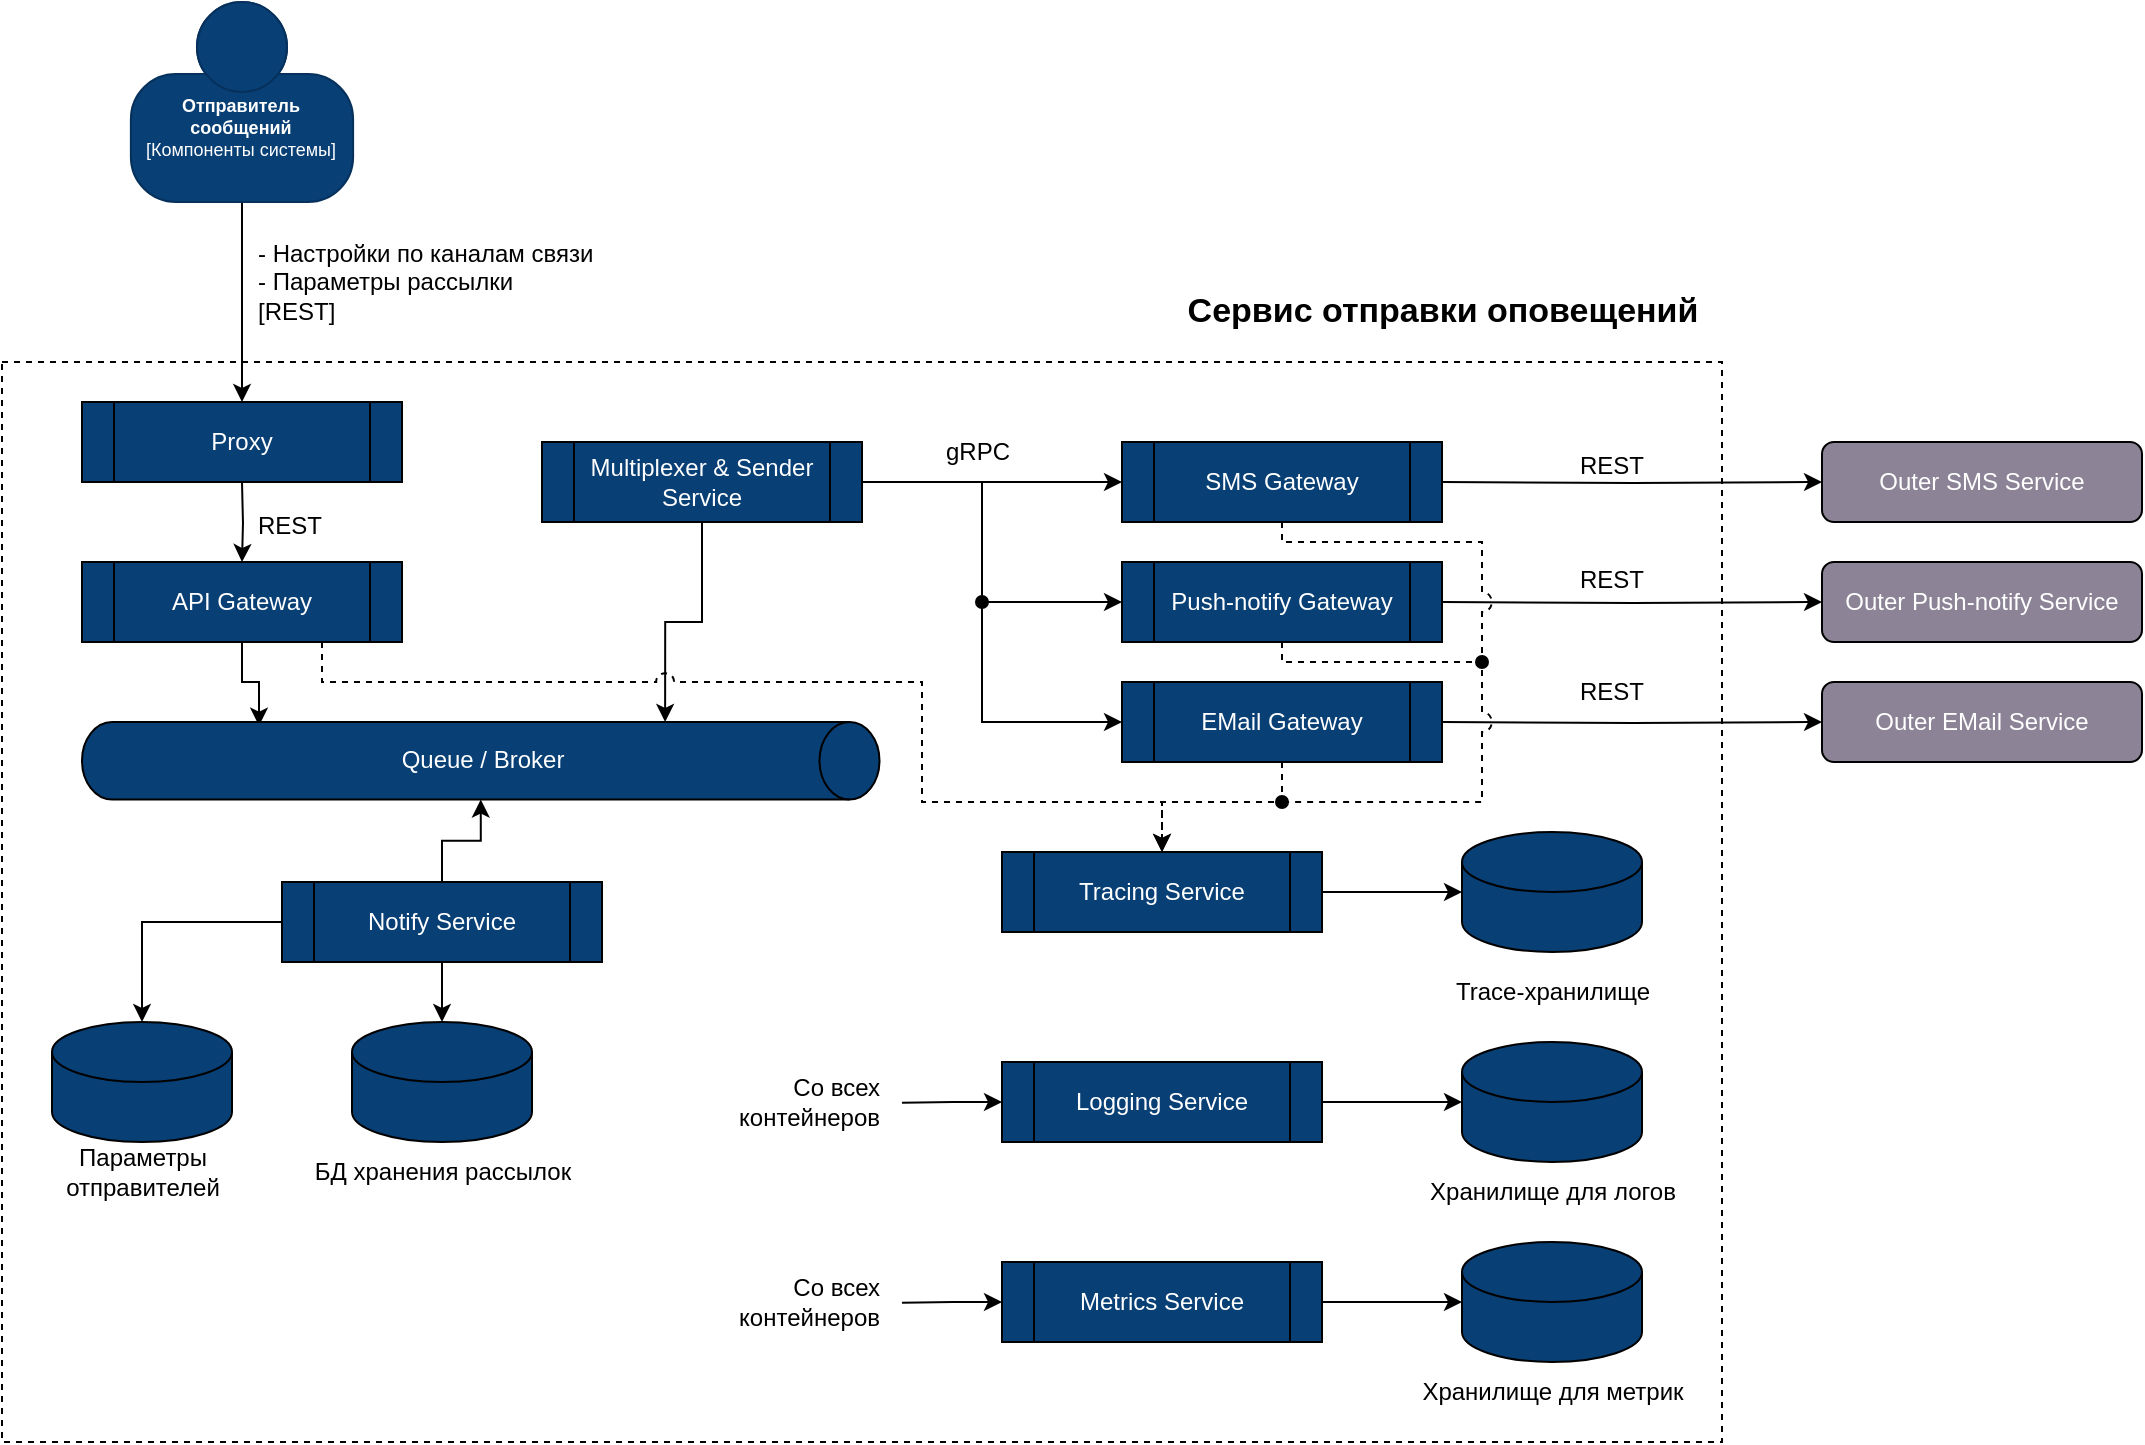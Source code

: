<mxfile version="22.0.2" type="device">
  <diagram name="Page-1" id="RX8Ic-Q-pGjM4rG0O1jk">
    <mxGraphModel dx="1500" dy="897" grid="1" gridSize="10" guides="1" tooltips="1" connect="1" arrows="1" fold="1" page="1" pageScale="1" pageWidth="827" pageHeight="1169" math="0" shadow="0">
      <root>
        <mxCell id="0" />
        <mxCell id="1" parent="0" />
        <mxCell id="bB3IIX2QHAJn2nJlOEOo-78" value="" style="rounded=0;whiteSpace=wrap;html=1;fillColor=none;dashed=1;" parent="1" vertex="1">
          <mxGeometry x="40" y="460" width="860" height="540" as="geometry" />
        </mxCell>
        <mxCell id="bB3IIX2QHAJn2nJlOEOo-15" style="edgeStyle=orthogonalEdgeStyle;rounded=0;orthogonalLoop=1;jettySize=auto;html=1;exitX=0.5;exitY=1;exitDx=0;exitDy=0;entryX=0.5;entryY=0;entryDx=0;entryDy=0;" parent="1" edge="1">
          <mxGeometry relative="1" as="geometry">
            <mxPoint x="160.0" y="520.0" as="sourcePoint" />
            <mxPoint x="160.0" y="560" as="targetPoint" />
          </mxGeometry>
        </mxCell>
        <mxCell id="bB3IIX2QHAJn2nJlOEOo-14" style="edgeStyle=orthogonalEdgeStyle;rounded=0;orthogonalLoop=1;jettySize=auto;html=1;exitX=0.5;exitY=1;exitDx=0;exitDy=0;exitPerimeter=0;entryX=0.5;entryY=0;entryDx=0;entryDy=0;" parent="1" source="bB3IIX2QHAJn2nJlOEOo-13" edge="1">
          <mxGeometry relative="1" as="geometry">
            <mxPoint x="160.0" y="480" as="targetPoint" />
          </mxGeometry>
        </mxCell>
        <object placeholders="1" c4Name="Отправитель сообщений" c4Type="Компоненты системы" c4Description="" label="&lt;font style=&quot;font-size: 9px;&quot;&gt;&lt;b style=&quot;font-size: 9px;&quot;&gt;%c4Name%&lt;/b&gt;&lt;/font&gt;&lt;div style=&quot;font-size: 9px;&quot;&gt;[%c4Type%]&lt;/div&gt;&lt;br style=&quot;font-size: 9px;&quot;&gt;&lt;div style=&quot;font-size: 9px;&quot;&gt;&lt;font style=&quot;font-size: 9px;&quot;&gt;&lt;font color=&quot;#cccccc&quot; style=&quot;font-size: 9px;&quot;&gt;%c4Description%&lt;/font&gt;&lt;/font&gt;&lt;/div&gt;" id="bB3IIX2QHAJn2nJlOEOo-13">
          <mxCell style="html=1;fontSize=9;dashed=0;whiteSpace=wrap;fillColor=#083F75;strokeColor=#06315C;fontColor=#ffffff;shape=mxgraph.c4.person2;align=center;metaEdit=1;points=[[0.5,0,0],[1,0.5,0],[1,0.75,0],[0.75,1,0],[0.5,1,0],[0.25,1,0],[0,0.75,0],[0,0.5,0]];resizable=1;movable=1;rotatable=1;deletable=1;editable=1;locked=0;connectable=1;" parent="1" vertex="1">
            <mxGeometry x="104.44" y="280" width="111.11" height="100" as="geometry" />
          </mxCell>
        </object>
        <mxCell id="bB3IIX2QHAJn2nJlOEOo-16" value="- Настройки по каналам связи&lt;br&gt;- Параметры рассылки&lt;br&gt;[REST]" style="text;html=1;align=left;verticalAlign=middle;resizable=0;points=[];autosize=1;strokeColor=none;fillColor=none;" parent="1" vertex="1">
          <mxGeometry x="166" y="390" width="190" height="60" as="geometry" />
        </mxCell>
        <mxCell id="bB3IIX2QHAJn2nJlOEOo-17" value="REST" style="text;html=1;align=left;verticalAlign=middle;resizable=0;points=[];autosize=1;strokeColor=none;fillColor=none;" parent="1" vertex="1">
          <mxGeometry x="166" y="527" width="60" height="30" as="geometry" />
        </mxCell>
        <mxCell id="bB3IIX2QHAJn2nJlOEOo-27" style="edgeStyle=orthogonalEdgeStyle;rounded=0;orthogonalLoop=1;jettySize=auto;html=1;exitX=1;exitY=0.5;exitDx=0;exitDy=0;entryX=0;entryY=0.5;entryDx=0;entryDy=0;" parent="1" target="bB3IIX2QHAJn2nJlOEOo-24" edge="1">
          <mxGeometry relative="1" as="geometry">
            <mxPoint x="760" y="520.0" as="sourcePoint" />
          </mxGeometry>
        </mxCell>
        <mxCell id="bB3IIX2QHAJn2nJlOEOo-28" style="edgeStyle=orthogonalEdgeStyle;rounded=0;orthogonalLoop=1;jettySize=auto;html=1;exitX=1;exitY=0.5;exitDx=0;exitDy=0;entryX=0;entryY=0.5;entryDx=0;entryDy=0;" parent="1" target="bB3IIX2QHAJn2nJlOEOo-25" edge="1">
          <mxGeometry relative="1" as="geometry">
            <mxPoint x="760" y="580" as="sourcePoint" />
          </mxGeometry>
        </mxCell>
        <mxCell id="bB3IIX2QHAJn2nJlOEOo-29" style="edgeStyle=orthogonalEdgeStyle;rounded=0;orthogonalLoop=1;jettySize=auto;html=1;exitX=1;exitY=0.5;exitDx=0;exitDy=0;entryX=0;entryY=0.5;entryDx=0;entryDy=0;" parent="1" target="bB3IIX2QHAJn2nJlOEOo-26" edge="1">
          <mxGeometry relative="1" as="geometry">
            <mxPoint x="760" y="640" as="sourcePoint" />
          </mxGeometry>
        </mxCell>
        <mxCell id="bB3IIX2QHAJn2nJlOEOo-24" value="Outer SMS Service" style="rounded=1;whiteSpace=wrap;html=1;fillColor=#8c8496;fontColor=#ffffff;fontStyle=0" parent="1" vertex="1">
          <mxGeometry x="950" y="500" width="160" height="40" as="geometry" />
        </mxCell>
        <mxCell id="bB3IIX2QHAJn2nJlOEOo-25" value="Outer Push-notify Service" style="rounded=1;whiteSpace=wrap;html=1;fillColor=#8c8496;fontColor=#ffffff;fontStyle=0" parent="1" vertex="1">
          <mxGeometry x="950" y="560" width="160" height="40" as="geometry" />
        </mxCell>
        <mxCell id="bB3IIX2QHAJn2nJlOEOo-26" value="Outer EMail Service" style="rounded=1;whiteSpace=wrap;html=1;fillColor=#8c8496;fontColor=#ffffff;fontStyle=0" parent="1" vertex="1">
          <mxGeometry x="950" y="620" width="160" height="40" as="geometry" />
        </mxCell>
        <mxCell id="bB3IIX2QHAJn2nJlOEOo-30" value="Proxy" style="shape=process;whiteSpace=wrap;html=1;backgroundOutline=1;fillColor=#083f75;fontColor=#FFFFFF;" parent="1" vertex="1">
          <mxGeometry x="80" y="480" width="160" height="40" as="geometry" />
        </mxCell>
        <mxCell id="bB3IIX2QHAJn2nJlOEOo-31" value="API Gateway" style="shape=process;whiteSpace=wrap;html=1;backgroundOutline=1;fillColor=#083f75;fontColor=#FFFFFF;" parent="1" vertex="1">
          <mxGeometry x="80" y="560" width="160" height="40" as="geometry" />
        </mxCell>
        <mxCell id="bB3IIX2QHAJn2nJlOEOo-32" value="Notify Service" style="shape=process;whiteSpace=wrap;html=1;backgroundOutline=1;fillColor=#083f75;fontColor=#ffffff;" parent="1" vertex="1">
          <mxGeometry x="180" y="720" width="160" height="40" as="geometry" />
        </mxCell>
        <mxCell id="bB3IIX2QHAJn2nJlOEOo-36" style="edgeStyle=orthogonalEdgeStyle;rounded=0;orthogonalLoop=1;jettySize=auto;html=1;exitX=0.5;exitY=1;exitDx=0;exitDy=0;entryX=0.048;entryY=0.778;entryDx=0;entryDy=0;entryPerimeter=0;" parent="1" source="bB3IIX2QHAJn2nJlOEOo-31" target="bB3IIX2QHAJn2nJlOEOo-33" edge="1">
          <mxGeometry relative="1" as="geometry" />
        </mxCell>
        <mxCell id="bB3IIX2QHAJn2nJlOEOo-39" style="edgeStyle=orthogonalEdgeStyle;rounded=0;orthogonalLoop=1;jettySize=auto;html=1;exitX=0.5;exitY=0;exitDx=0;exitDy=0;entryX=1;entryY=0.5;entryDx=0;entryDy=0;entryPerimeter=0;" parent="1" source="bB3IIX2QHAJn2nJlOEOo-32" target="bB3IIX2QHAJn2nJlOEOo-33" edge="1">
          <mxGeometry relative="1" as="geometry" />
        </mxCell>
        <mxCell id="bB3IIX2QHAJn2nJlOEOo-41" style="edgeStyle=orthogonalEdgeStyle;rounded=0;orthogonalLoop=1;jettySize=auto;html=1;exitX=0;exitY=0.5;exitDx=0;exitDy=0;entryX=0.5;entryY=0;entryDx=0;entryDy=0;entryPerimeter=0;" parent="1" source="bB3IIX2QHAJn2nJlOEOo-32" target="bB3IIX2QHAJn2nJlOEOo-18" edge="1">
          <mxGeometry relative="1" as="geometry" />
        </mxCell>
        <mxCell id="bB3IIX2QHAJn2nJlOEOo-33" value="" style="shape=cylinder3;whiteSpace=wrap;html=1;boundedLbl=1;backgroundOutline=1;size=15;rotation=90;fillColor=#083f75;fontColor=#FFFFFF;" parent="1" vertex="1">
          <mxGeometry x="260" y="460" width="38.75" height="398.75" as="geometry" />
        </mxCell>
        <mxCell id="bB3IIX2QHAJn2nJlOEOo-34" value="Queue / Broker" style="text;html=1;align=center;verticalAlign=middle;resizable=0;points=[];autosize=1;strokeColor=none;fillColor=none;fontColor=#FFFFFF;" parent="1" vertex="1">
          <mxGeometry x="230" y="644.37" width="100" height="30" as="geometry" />
        </mxCell>
        <mxCell id="bB3IIX2QHAJn2nJlOEOo-40" value="" style="group;fillColor=none;fontColor=#ffffff;" parent="1" vertex="1" connectable="0">
          <mxGeometry x="60" y="760" width="100" height="95" as="geometry" />
        </mxCell>
        <mxCell id="bB3IIX2QHAJn2nJlOEOo-19" value="Параметры&lt;br&gt;отправителей" style="text;html=1;align=center;verticalAlign=middle;resizable=0;points=[];autosize=1;strokeColor=none;fillColor=none;" parent="bB3IIX2QHAJn2nJlOEOo-40" vertex="1">
          <mxGeometry y="85" width="100" height="40" as="geometry" />
        </mxCell>
        <mxCell id="bB3IIX2QHAJn2nJlOEOo-18" value="" style="shape=cylinder3;whiteSpace=wrap;html=1;boundedLbl=1;backgroundOutline=1;size=15;fillColor=#083f75;" parent="bB3IIX2QHAJn2nJlOEOo-40" vertex="1">
          <mxGeometry x="5" y="30" width="90" height="60" as="geometry" />
        </mxCell>
        <mxCell id="bB3IIX2QHAJn2nJlOEOo-42" value="БД хранения рассылок" style="text;html=1;align=center;verticalAlign=middle;resizable=0;points=[];autosize=1;strokeColor=none;fillColor=none;" parent="1" vertex="1">
          <mxGeometry x="185" y="850" width="150" height="30" as="geometry" />
        </mxCell>
        <mxCell id="bB3IIX2QHAJn2nJlOEOo-43" value="" style="shape=cylinder3;whiteSpace=wrap;html=1;boundedLbl=1;backgroundOutline=1;size=15;fillColor=#083f75;fontColor=#ffffff;" parent="1" vertex="1">
          <mxGeometry x="215" y="790" width="90" height="60" as="geometry" />
        </mxCell>
        <mxCell id="bB3IIX2QHAJn2nJlOEOo-44" style="edgeStyle=orthogonalEdgeStyle;rounded=0;orthogonalLoop=1;jettySize=auto;html=1;exitX=0.5;exitY=1;exitDx=0;exitDy=0;entryX=0.5;entryY=0;entryDx=0;entryDy=0;entryPerimeter=0;" parent="1" source="bB3IIX2QHAJn2nJlOEOo-32" target="bB3IIX2QHAJn2nJlOEOo-43" edge="1">
          <mxGeometry relative="1" as="geometry" />
        </mxCell>
        <mxCell id="bB3IIX2QHAJn2nJlOEOo-45" value="SMS Gateway" style="shape=process;whiteSpace=wrap;html=1;backgroundOutline=1;fillColor=#083f75;fontColor=#ffffff;" parent="1" vertex="1">
          <mxGeometry x="600" y="500" width="160" height="40" as="geometry" />
        </mxCell>
        <mxCell id="bB3IIX2QHAJn2nJlOEOo-46" value="Push-notify Gateway" style="shape=process;whiteSpace=wrap;html=1;backgroundOutline=1;fillColor=#083f75;fontColor=#ffffff;" parent="1" vertex="1">
          <mxGeometry x="600" y="560" width="160" height="40" as="geometry" />
        </mxCell>
        <mxCell id="bB3IIX2QHAJn2nJlOEOo-75" style="edgeStyle=orthogonalEdgeStyle;rounded=0;orthogonalLoop=1;jettySize=auto;html=1;exitX=0.5;exitY=1;exitDx=0;exitDy=0;dashed=1;" parent="1" source="bB3IIX2QHAJn2nJlOEOo-47" target="bB3IIX2QHAJn2nJlOEOo-70" edge="1">
          <mxGeometry relative="1" as="geometry">
            <Array as="points">
              <mxPoint x="680" y="680" />
              <mxPoint x="620" y="680" />
            </Array>
          </mxGeometry>
        </mxCell>
        <mxCell id="bB3IIX2QHAJn2nJlOEOo-47" value="EMail Gateway" style="shape=process;whiteSpace=wrap;html=1;backgroundOutline=1;fillColor=#083f75;fontColor=#ffffff;" parent="1" vertex="1">
          <mxGeometry x="600" y="620" width="160" height="40" as="geometry" />
        </mxCell>
        <mxCell id="bB3IIX2QHAJn2nJlOEOo-50" style="edgeStyle=orthogonalEdgeStyle;rounded=0;orthogonalLoop=1;jettySize=auto;html=1;entryX=0;entryY=0.5;entryDx=0;entryDy=0;startArrow=oval;startFill=1;" parent="1" target="bB3IIX2QHAJn2nJlOEOo-45" edge="1">
          <mxGeometry relative="1" as="geometry">
            <mxPoint x="530" y="580" as="sourcePoint" />
            <Array as="points">
              <mxPoint x="530" y="580" />
              <mxPoint x="530" y="520" />
            </Array>
          </mxGeometry>
        </mxCell>
        <mxCell id="bB3IIX2QHAJn2nJlOEOo-51" style="edgeStyle=orthogonalEdgeStyle;rounded=0;orthogonalLoop=1;jettySize=auto;html=1;exitX=1;exitY=0.5;exitDx=0;exitDy=0;entryX=0;entryY=0.5;entryDx=0;entryDy=0;" parent="1" source="bB3IIX2QHAJn2nJlOEOo-48" target="bB3IIX2QHAJn2nJlOEOo-46" edge="1">
          <mxGeometry relative="1" as="geometry">
            <Array as="points">
              <mxPoint x="530" y="520" />
              <mxPoint x="530" y="580" />
            </Array>
          </mxGeometry>
        </mxCell>
        <mxCell id="bB3IIX2QHAJn2nJlOEOo-52" style="edgeStyle=orthogonalEdgeStyle;rounded=0;orthogonalLoop=1;jettySize=auto;html=1;exitX=1;exitY=0.5;exitDx=0;exitDy=0;entryX=0;entryY=0.5;entryDx=0;entryDy=0;" parent="1" source="bB3IIX2QHAJn2nJlOEOo-48" target="bB3IIX2QHAJn2nJlOEOo-47" edge="1">
          <mxGeometry relative="1" as="geometry">
            <Array as="points">
              <mxPoint x="530" y="520" />
              <mxPoint x="530" y="640" />
            </Array>
          </mxGeometry>
        </mxCell>
        <mxCell id="bB3IIX2QHAJn2nJlOEOo-48" value="Multiplexer &amp;amp; Sender Service" style="shape=process;whiteSpace=wrap;html=1;backgroundOutline=1;fillColor=#083f75;fontColor=#FFFFFF;" parent="1" vertex="1">
          <mxGeometry x="310" y="500" width="160" height="40" as="geometry" />
        </mxCell>
        <mxCell id="bB3IIX2QHAJn2nJlOEOo-49" style="edgeStyle=orthogonalEdgeStyle;rounded=0;orthogonalLoop=1;jettySize=auto;html=1;exitX=0.5;exitY=1;exitDx=0;exitDy=0;entryX=0;entryY=0;entryDx=0;entryDy=107.188;entryPerimeter=0;" parent="1" source="bB3IIX2QHAJn2nJlOEOo-48" target="bB3IIX2QHAJn2nJlOEOo-33" edge="1">
          <mxGeometry relative="1" as="geometry" />
        </mxCell>
        <mxCell id="bB3IIX2QHAJn2nJlOEOo-53" value="gRPC" style="text;html=1;align=left;verticalAlign=middle;resizable=0;points=[];autosize=1;strokeColor=none;fillColor=none;" parent="1" vertex="1">
          <mxGeometry x="510" y="490" width="60" height="30" as="geometry" />
        </mxCell>
        <mxCell id="bB3IIX2QHAJn2nJlOEOo-66" value="" style="group;fillColor=none;container=0;" parent="1" vertex="1" connectable="0">
          <mxGeometry x="390" y="800" width="500" height="90" as="geometry" />
        </mxCell>
        <mxCell id="bB3IIX2QHAJn2nJlOEOo-55" style="edgeStyle=orthogonalEdgeStyle;rounded=0;orthogonalLoop=1;jettySize=auto;html=1;exitX=0;exitY=0.5;exitDx=0;exitDy=0;startArrow=classic;startFill=1;endArrow=none;endFill=0;" parent="1" source="bB3IIX2QHAJn2nJlOEOo-54" edge="1">
          <mxGeometry relative="1" as="geometry">
            <mxPoint x="490.0" y="830.353" as="targetPoint" />
          </mxGeometry>
        </mxCell>
        <mxCell id="bB3IIX2QHAJn2nJlOEOo-54" value="Logging Service" style="shape=process;whiteSpace=wrap;html=1;backgroundOutline=1;fillColor=#083f75;fontColor=#ffffff;" parent="1" vertex="1">
          <mxGeometry x="540" y="810" width="160" height="40" as="geometry" />
        </mxCell>
        <mxCell id="bB3IIX2QHAJn2nJlOEOo-56" value="Со всех &lt;br&gt;контейнеров" style="text;html=1;align=right;verticalAlign=middle;resizable=0;points=[];autosize=1;strokeColor=none;fillColor=none;" parent="1" vertex="1">
          <mxGeometry x="390" y="810" width="90" height="40" as="geometry" />
        </mxCell>
        <mxCell id="bB3IIX2QHAJn2nJlOEOo-57" value="Хранилище для логов" style="text;html=1;align=center;verticalAlign=middle;resizable=0;points=[];autosize=1;strokeColor=none;fillColor=none;" parent="1" vertex="1">
          <mxGeometry x="740" y="860" width="150" height="30" as="geometry" />
        </mxCell>
        <mxCell id="bB3IIX2QHAJn2nJlOEOo-58" value="" style="shape=cylinder3;whiteSpace=wrap;html=1;boundedLbl=1;backgroundOutline=1;size=15;fillColor=#083f75;fontColor=#ffffff;" parent="1" vertex="1">
          <mxGeometry x="770" y="800" width="90" height="60" as="geometry" />
        </mxCell>
        <mxCell id="bB3IIX2QHAJn2nJlOEOo-59" style="edgeStyle=orthogonalEdgeStyle;rounded=0;orthogonalLoop=1;jettySize=auto;html=1;exitX=1;exitY=0.5;exitDx=0;exitDy=0;entryX=0;entryY=0.5;entryDx=0;entryDy=0;entryPerimeter=0;" parent="1" source="bB3IIX2QHAJn2nJlOEOo-54" target="bB3IIX2QHAJn2nJlOEOo-58" edge="1">
          <mxGeometry relative="1" as="geometry" />
        </mxCell>
        <mxCell id="bB3IIX2QHAJn2nJlOEOo-60" style="edgeStyle=orthogonalEdgeStyle;rounded=0;orthogonalLoop=1;jettySize=auto;html=1;exitX=0;exitY=0.5;exitDx=0;exitDy=0;startArrow=classic;startFill=1;endArrow=none;endFill=0;" parent="1" source="bB3IIX2QHAJn2nJlOEOo-61" edge="1">
          <mxGeometry relative="1" as="geometry">
            <mxPoint x="490.0" y="930.353" as="targetPoint" />
          </mxGeometry>
        </mxCell>
        <mxCell id="bB3IIX2QHAJn2nJlOEOo-61" value="Metrics Service" style="shape=process;whiteSpace=wrap;html=1;backgroundOutline=1;fillColor=#083f75;fontColor=#ffffff;" parent="1" vertex="1">
          <mxGeometry x="540" y="910" width="160" height="40" as="geometry" />
        </mxCell>
        <mxCell id="bB3IIX2QHAJn2nJlOEOo-62" value="Со всех &lt;br&gt;контейнеров" style="text;html=1;align=right;verticalAlign=middle;resizable=0;points=[];autosize=1;strokeColor=none;fillColor=none;" parent="1" vertex="1">
          <mxGeometry x="390" y="910" width="90" height="40" as="geometry" />
        </mxCell>
        <mxCell id="bB3IIX2QHAJn2nJlOEOo-63" value="Хранилище для метрик" style="text;html=1;align=center;verticalAlign=middle;resizable=0;points=[];autosize=1;strokeColor=none;fillColor=none;" parent="1" vertex="1">
          <mxGeometry x="740" y="960" width="150" height="30" as="geometry" />
        </mxCell>
        <mxCell id="bB3IIX2QHAJn2nJlOEOo-64" value="" style="shape=cylinder3;whiteSpace=wrap;html=1;boundedLbl=1;backgroundOutline=1;size=15;fillColor=#083f75;fontColor=#ffffff;" parent="1" vertex="1">
          <mxGeometry x="770" y="900" width="90" height="60" as="geometry" />
        </mxCell>
        <mxCell id="bB3IIX2QHAJn2nJlOEOo-65" style="edgeStyle=orthogonalEdgeStyle;rounded=0;orthogonalLoop=1;jettySize=auto;html=1;exitX=1;exitY=0.5;exitDx=0;exitDy=0;entryX=0;entryY=0.5;entryDx=0;entryDy=0;entryPerimeter=0;" parent="1" source="bB3IIX2QHAJn2nJlOEOo-61" target="bB3IIX2QHAJn2nJlOEOo-64" edge="1">
          <mxGeometry relative="1" as="geometry" />
        </mxCell>
        <mxCell id="bB3IIX2QHAJn2nJlOEOo-70" value="Tracing Service" style="shape=process;whiteSpace=wrap;html=1;backgroundOutline=1;fillColor=#083f75;fontColor=#ffffff;" parent="1" vertex="1">
          <mxGeometry x="540" y="705" width="160" height="40" as="geometry" />
        </mxCell>
        <mxCell id="bB3IIX2QHAJn2nJlOEOo-72" value="" style="shape=cylinder3;whiteSpace=wrap;html=1;boundedLbl=1;backgroundOutline=1;size=15;fillColor=#083f75;fontColor=#ffffff;" parent="1" vertex="1">
          <mxGeometry x="770" y="695" width="90" height="60" as="geometry" />
        </mxCell>
        <mxCell id="bB3IIX2QHAJn2nJlOEOo-73" style="edgeStyle=orthogonalEdgeStyle;rounded=0;orthogonalLoop=1;jettySize=auto;html=1;exitX=1;exitY=0.5;exitDx=0;exitDy=0;entryX=0;entryY=0.5;entryDx=0;entryDy=0;entryPerimeter=0;" parent="1" source="bB3IIX2QHAJn2nJlOEOo-70" target="bB3IIX2QHAJn2nJlOEOo-72" edge="1">
          <mxGeometry relative="1" as="geometry" />
        </mxCell>
        <mxCell id="bB3IIX2QHAJn2nJlOEOo-74" value="Trace-хранилище" style="text;html=1;align=center;verticalAlign=middle;resizable=0;points=[];autosize=1;strokeColor=none;fillColor=none;" parent="1" vertex="1">
          <mxGeometry x="755" y="760" width="120" height="30" as="geometry" />
        </mxCell>
        <mxCell id="bB3IIX2QHAJn2nJlOEOo-76" style="edgeStyle=orthogonalEdgeStyle;rounded=0;orthogonalLoop=1;jettySize=auto;html=1;exitX=0.5;exitY=1;exitDx=0;exitDy=0;jumpStyle=arc;jumpSize=10;endArrow=oval;endFill=1;dashed=1;" parent="1" source="bB3IIX2QHAJn2nJlOEOo-46" edge="1">
          <mxGeometry relative="1" as="geometry">
            <mxPoint x="680" y="680" as="targetPoint" />
            <Array as="points">
              <mxPoint x="680" y="610" />
              <mxPoint x="780" y="610" />
              <mxPoint x="780" y="680" />
            </Array>
          </mxGeometry>
        </mxCell>
        <mxCell id="bB3IIX2QHAJn2nJlOEOo-77" style="edgeStyle=orthogonalEdgeStyle;rounded=0;orthogonalLoop=1;jettySize=auto;html=1;exitX=0.5;exitY=1;exitDx=0;exitDy=0;endArrow=oval;endFill=1;jumpStyle=arc;jumpSize=10;dashed=1;" parent="1" source="bB3IIX2QHAJn2nJlOEOo-45" edge="1">
          <mxGeometry relative="1" as="geometry">
            <mxPoint x="780" y="610" as="targetPoint" />
            <Array as="points">
              <mxPoint x="680" y="550" />
              <mxPoint x="780" y="550" />
            </Array>
          </mxGeometry>
        </mxCell>
        <mxCell id="bB3IIX2QHAJn2nJlOEOo-80" value="Сервис отправки оповещений" style="text;html=1;align=center;verticalAlign=middle;resizable=0;points=[];autosize=1;strokeColor=none;fillColor=none;fontStyle=1;fontSize=17;" parent="1" vertex="1">
          <mxGeometry x="620" y="420" width="280" height="30" as="geometry" />
        </mxCell>
        <mxCell id="bB3IIX2QHAJn2nJlOEOo-82" value="REST" style="text;html=1;align=left;verticalAlign=middle;resizable=0;points=[];autosize=1;strokeColor=none;fillColor=none;" parent="1" vertex="1">
          <mxGeometry x="827" y="497" width="60" height="30" as="geometry" />
        </mxCell>
        <mxCell id="bB3IIX2QHAJn2nJlOEOo-83" value="REST" style="text;html=1;align=left;verticalAlign=middle;resizable=0;points=[];autosize=1;strokeColor=none;fillColor=none;" parent="1" vertex="1">
          <mxGeometry x="827" y="554" width="60" height="30" as="geometry" />
        </mxCell>
        <mxCell id="bB3IIX2QHAJn2nJlOEOo-84" value="REST" style="text;html=1;align=left;verticalAlign=middle;resizable=0;points=[];autosize=1;strokeColor=none;fillColor=none;" parent="1" vertex="1">
          <mxGeometry x="827" y="610" width="60" height="30" as="geometry" />
        </mxCell>
        <mxCell id="yg9cU2v6sq41GqpysBfn-1" style="edgeStyle=orthogonalEdgeStyle;rounded=0;orthogonalLoop=1;jettySize=auto;html=1;exitX=0.75;exitY=1;exitDx=0;exitDy=0;entryX=0.5;entryY=0;entryDx=0;entryDy=0;dashed=1;jumpStyle=arc;jumpSize=9;" parent="1" source="bB3IIX2QHAJn2nJlOEOo-31" target="bB3IIX2QHAJn2nJlOEOo-70" edge="1">
          <mxGeometry relative="1" as="geometry">
            <Array as="points">
              <mxPoint x="200" y="620" />
              <mxPoint x="500" y="620" />
              <mxPoint x="500" y="680" />
              <mxPoint x="620" y="680" />
            </Array>
          </mxGeometry>
        </mxCell>
      </root>
    </mxGraphModel>
  </diagram>
</mxfile>
